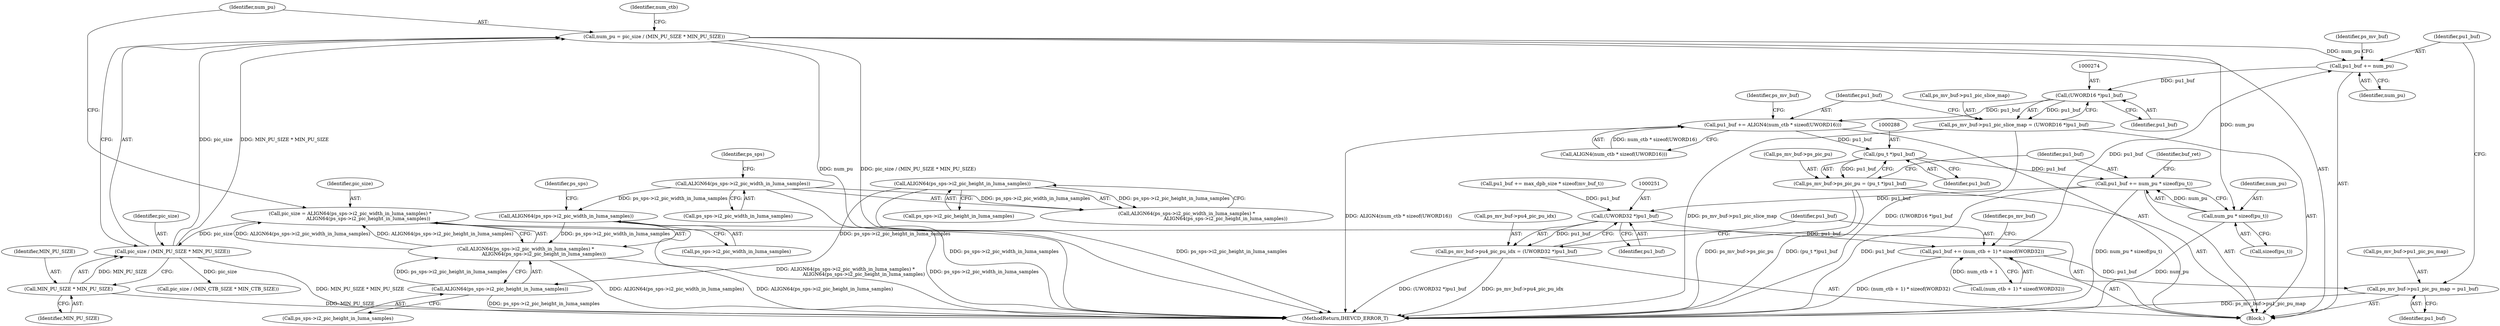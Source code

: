 digraph "0_Android_913d9e8d93d6b81bb8eac3fc2c1426651f5b259d_1@integer" {
"1000215" [label="(Call,num_pu = pic_size / (MIN_PU_SIZE * MIN_PU_SIZE))"];
"1000217" [label="(Call,pic_size / (MIN_PU_SIZE * MIN_PU_SIZE))"];
"1000204" [label="(Call,pic_size = ALIGN64(ps_sps->i2_pic_width_in_luma_samples) *\n                        ALIGN64(ps_sps->i2_pic_height_in_luma_samples))"];
"1000206" [label="(Call,ALIGN64(ps_sps->i2_pic_width_in_luma_samples) *\n                        ALIGN64(ps_sps->i2_pic_height_in_luma_samples))"];
"1000207" [label="(Call,ALIGN64(ps_sps->i2_pic_width_in_luma_samples))"];
"1000182" [label="(Call,ALIGN64(ps_sps->i2_pic_width_in_luma_samples))"];
"1000211" [label="(Call,ALIGN64(ps_sps->i2_pic_height_in_luma_samples))"];
"1000186" [label="(Call,ALIGN64(ps_sps->i2_pic_height_in_luma_samples))"];
"1000219" [label="(Call,MIN_PU_SIZE * MIN_PU_SIZE)"];
"1000266" [label="(Call,pu1_buf += num_pu)"];
"1000273" [label="(Call,(UWORD16 *)pu1_buf)"];
"1000269" [label="(Call,ps_mv_buf->pu1_pic_slice_map = (UWORD16 *)pu1_buf)"];
"1000276" [label="(Call,pu1_buf += ALIGN4(num_ctb * sizeof(UWORD16)))"];
"1000287" [label="(Call,(pu_t *)pu1_buf)"];
"1000283" [label="(Call,ps_mv_buf->ps_pic_pu = (pu_t *)pu1_buf)"];
"1000290" [label="(Call,pu1_buf += num_pu * sizeof(pu_t))"];
"1000250" [label="(Call,(UWORD32 *)pu1_buf)"];
"1000246" [label="(Call,ps_mv_buf->pu4_pic_pu_idx = (UWORD32 *)pu1_buf)"];
"1000253" [label="(Call,pu1_buf += (num_ctb + 1) * sizeof(WORD32))"];
"1000261" [label="(Call,ps_mv_buf->pu1_pic_pu_map = pu1_buf)"];
"1000292" [label="(Call,num_pu * sizeof(pu_t))"];
"1000204" [label="(Call,pic_size = ALIGN64(ps_sps->i2_pic_width_in_luma_samples) *\n                        ALIGN64(ps_sps->i2_pic_height_in_luma_samples))"];
"1000261" [label="(Call,ps_mv_buf->pu1_pic_pu_map = pu1_buf)"];
"1000283" [label="(Call,ps_mv_buf->ps_pic_pu = (pu_t *)pu1_buf)"];
"1000250" [label="(Call,(UWORD32 *)pu1_buf)"];
"1000252" [label="(Identifier,pu1_buf)"];
"1000289" [label="(Identifier,pu1_buf)"];
"1000265" [label="(Identifier,pu1_buf)"];
"1000211" [label="(Call,ALIGN64(ps_sps->i2_pic_height_in_luma_samples))"];
"1000253" [label="(Call,pu1_buf += (num_ctb + 1) * sizeof(WORD32))"];
"1000273" [label="(Call,(UWORD16 *)pu1_buf)"];
"1000291" [label="(Identifier,pu1_buf)"];
"1000268" [label="(Identifier,num_pu)"];
"1000219" [label="(Call,MIN_PU_SIZE * MIN_PU_SIZE)"];
"1000324" [label="(MethodReturn,IHEVCD_ERROR_T)"];
"1000213" [label="(Identifier,ps_sps)"];
"1000277" [label="(Identifier,pu1_buf)"];
"1000287" [label="(Call,(pu_t *)pu1_buf)"];
"1000294" [label="(Call,sizeof(pu_t))"];
"1000208" [label="(Call,ps_sps->i2_pic_width_in_luma_samples)"];
"1000224" [label="(Call,pic_size / (MIN_CTB_SIZE * MIN_CTB_SIZE))"];
"1000254" [label="(Identifier,pu1_buf)"];
"1000276" [label="(Call,pu1_buf += ALIGN4(num_ctb * sizeof(UWORD16)))"];
"1000269" [label="(Call,ps_mv_buf->pu1_pic_slice_map = (UWORD16 *)pu1_buf)"];
"1000212" [label="(Call,ps_sps->i2_pic_height_in_luma_samples)"];
"1000157" [label="(Call,pu1_buf += max_dpb_size * sizeof(mv_buf_t))"];
"1000223" [label="(Identifier,num_ctb)"];
"1000218" [label="(Identifier,pic_size)"];
"1000292" [label="(Call,num_pu * sizeof(pu_t))"];
"1000266" [label="(Call,pu1_buf += num_pu)"];
"1000216" [label="(Identifier,num_pu)"];
"1000182" [label="(Call,ALIGN64(ps_sps->i2_pic_width_in_luma_samples))"];
"1000275" [label="(Identifier,pu1_buf)"];
"1000270" [label="(Call,ps_mv_buf->pu1_pic_slice_map)"];
"1000284" [label="(Call,ps_mv_buf->ps_pic_pu)"];
"1000255" [label="(Call,(num_ctb + 1) * sizeof(WORD32))"];
"1000186" [label="(Call,ALIGN64(ps_sps->i2_pic_height_in_luma_samples))"];
"1000262" [label="(Call,ps_mv_buf->pu1_pic_pu_map)"];
"1000297" [label="(Identifier,buf_ret)"];
"1000293" [label="(Identifier,num_pu)"];
"1000188" [label="(Identifier,ps_sps)"];
"1000221" [label="(Identifier,MIN_PU_SIZE)"];
"1000187" [label="(Call,ps_sps->i2_pic_height_in_luma_samples)"];
"1000278" [label="(Call,ALIGN4(num_ctb * sizeof(UWORD16)))"];
"1000267" [label="(Identifier,pu1_buf)"];
"1000247" [label="(Call,ps_mv_buf->pu4_pic_pu_idx)"];
"1000183" [label="(Call,ps_sps->i2_pic_width_in_luma_samples)"];
"1000263" [label="(Identifier,ps_mv_buf)"];
"1000220" [label="(Identifier,MIN_PU_SIZE)"];
"1000199" [label="(Block,)"];
"1000271" [label="(Identifier,ps_mv_buf)"];
"1000246" [label="(Call,ps_mv_buf->pu4_pic_pu_idx = (UWORD32 *)pu1_buf)"];
"1000206" [label="(Call,ALIGN64(ps_sps->i2_pic_width_in_luma_samples) *\n                        ALIGN64(ps_sps->i2_pic_height_in_luma_samples))"];
"1000215" [label="(Call,num_pu = pic_size / (MIN_PU_SIZE * MIN_PU_SIZE))"];
"1000205" [label="(Identifier,pic_size)"];
"1000285" [label="(Identifier,ps_mv_buf)"];
"1000290" [label="(Call,pu1_buf += num_pu * sizeof(pu_t))"];
"1000181" [label="(Call,ALIGN64(ps_sps->i2_pic_width_in_luma_samples) *\n                                                   ALIGN64(ps_sps->i2_pic_height_in_luma_samples))"];
"1000207" [label="(Call,ALIGN64(ps_sps->i2_pic_width_in_luma_samples))"];
"1000217" [label="(Call,pic_size / (MIN_PU_SIZE * MIN_PU_SIZE))"];
"1000215" -> "1000199"  [label="AST: "];
"1000215" -> "1000217"  [label="CFG: "];
"1000216" -> "1000215"  [label="AST: "];
"1000217" -> "1000215"  [label="AST: "];
"1000223" -> "1000215"  [label="CFG: "];
"1000215" -> "1000324"  [label="DDG: num_pu"];
"1000215" -> "1000324"  [label="DDG: pic_size / (MIN_PU_SIZE * MIN_PU_SIZE)"];
"1000217" -> "1000215"  [label="DDG: pic_size"];
"1000217" -> "1000215"  [label="DDG: MIN_PU_SIZE * MIN_PU_SIZE"];
"1000215" -> "1000266"  [label="DDG: num_pu"];
"1000215" -> "1000292"  [label="DDG: num_pu"];
"1000217" -> "1000219"  [label="CFG: "];
"1000218" -> "1000217"  [label="AST: "];
"1000219" -> "1000217"  [label="AST: "];
"1000217" -> "1000324"  [label="DDG: MIN_PU_SIZE * MIN_PU_SIZE"];
"1000204" -> "1000217"  [label="DDG: pic_size"];
"1000219" -> "1000217"  [label="DDG: MIN_PU_SIZE"];
"1000217" -> "1000224"  [label="DDG: pic_size"];
"1000204" -> "1000199"  [label="AST: "];
"1000204" -> "1000206"  [label="CFG: "];
"1000205" -> "1000204"  [label="AST: "];
"1000206" -> "1000204"  [label="AST: "];
"1000216" -> "1000204"  [label="CFG: "];
"1000204" -> "1000324"  [label="DDG: ALIGN64(ps_sps->i2_pic_width_in_luma_samples) *\n                        ALIGN64(ps_sps->i2_pic_height_in_luma_samples)"];
"1000206" -> "1000204"  [label="DDG: ALIGN64(ps_sps->i2_pic_width_in_luma_samples)"];
"1000206" -> "1000204"  [label="DDG: ALIGN64(ps_sps->i2_pic_height_in_luma_samples)"];
"1000206" -> "1000211"  [label="CFG: "];
"1000207" -> "1000206"  [label="AST: "];
"1000211" -> "1000206"  [label="AST: "];
"1000206" -> "1000324"  [label="DDG: ALIGN64(ps_sps->i2_pic_width_in_luma_samples)"];
"1000206" -> "1000324"  [label="DDG: ALIGN64(ps_sps->i2_pic_height_in_luma_samples)"];
"1000207" -> "1000206"  [label="DDG: ps_sps->i2_pic_width_in_luma_samples"];
"1000211" -> "1000206"  [label="DDG: ps_sps->i2_pic_height_in_luma_samples"];
"1000207" -> "1000208"  [label="CFG: "];
"1000208" -> "1000207"  [label="AST: "];
"1000213" -> "1000207"  [label="CFG: "];
"1000207" -> "1000324"  [label="DDG: ps_sps->i2_pic_width_in_luma_samples"];
"1000182" -> "1000207"  [label="DDG: ps_sps->i2_pic_width_in_luma_samples"];
"1000182" -> "1000181"  [label="AST: "];
"1000182" -> "1000183"  [label="CFG: "];
"1000183" -> "1000182"  [label="AST: "];
"1000188" -> "1000182"  [label="CFG: "];
"1000182" -> "1000324"  [label="DDG: ps_sps->i2_pic_width_in_luma_samples"];
"1000182" -> "1000181"  [label="DDG: ps_sps->i2_pic_width_in_luma_samples"];
"1000211" -> "1000212"  [label="CFG: "];
"1000212" -> "1000211"  [label="AST: "];
"1000211" -> "1000324"  [label="DDG: ps_sps->i2_pic_height_in_luma_samples"];
"1000186" -> "1000211"  [label="DDG: ps_sps->i2_pic_height_in_luma_samples"];
"1000186" -> "1000181"  [label="AST: "];
"1000186" -> "1000187"  [label="CFG: "];
"1000187" -> "1000186"  [label="AST: "];
"1000181" -> "1000186"  [label="CFG: "];
"1000186" -> "1000324"  [label="DDG: ps_sps->i2_pic_height_in_luma_samples"];
"1000186" -> "1000181"  [label="DDG: ps_sps->i2_pic_height_in_luma_samples"];
"1000219" -> "1000221"  [label="CFG: "];
"1000220" -> "1000219"  [label="AST: "];
"1000221" -> "1000219"  [label="AST: "];
"1000219" -> "1000324"  [label="DDG: MIN_PU_SIZE"];
"1000266" -> "1000199"  [label="AST: "];
"1000266" -> "1000268"  [label="CFG: "];
"1000267" -> "1000266"  [label="AST: "];
"1000268" -> "1000266"  [label="AST: "];
"1000271" -> "1000266"  [label="CFG: "];
"1000253" -> "1000266"  [label="DDG: pu1_buf"];
"1000266" -> "1000273"  [label="DDG: pu1_buf"];
"1000273" -> "1000269"  [label="AST: "];
"1000273" -> "1000275"  [label="CFG: "];
"1000274" -> "1000273"  [label="AST: "];
"1000275" -> "1000273"  [label="AST: "];
"1000269" -> "1000273"  [label="CFG: "];
"1000273" -> "1000269"  [label="DDG: pu1_buf"];
"1000273" -> "1000276"  [label="DDG: pu1_buf"];
"1000269" -> "1000199"  [label="AST: "];
"1000270" -> "1000269"  [label="AST: "];
"1000277" -> "1000269"  [label="CFG: "];
"1000269" -> "1000324"  [label="DDG: (UWORD16 *)pu1_buf"];
"1000269" -> "1000324"  [label="DDG: ps_mv_buf->pu1_pic_slice_map"];
"1000276" -> "1000199"  [label="AST: "];
"1000276" -> "1000278"  [label="CFG: "];
"1000277" -> "1000276"  [label="AST: "];
"1000278" -> "1000276"  [label="AST: "];
"1000285" -> "1000276"  [label="CFG: "];
"1000276" -> "1000324"  [label="DDG: ALIGN4(num_ctb * sizeof(UWORD16))"];
"1000278" -> "1000276"  [label="DDG: num_ctb * sizeof(UWORD16)"];
"1000276" -> "1000287"  [label="DDG: pu1_buf"];
"1000287" -> "1000283"  [label="AST: "];
"1000287" -> "1000289"  [label="CFG: "];
"1000288" -> "1000287"  [label="AST: "];
"1000289" -> "1000287"  [label="AST: "];
"1000283" -> "1000287"  [label="CFG: "];
"1000287" -> "1000283"  [label="DDG: pu1_buf"];
"1000287" -> "1000290"  [label="DDG: pu1_buf"];
"1000283" -> "1000199"  [label="AST: "];
"1000284" -> "1000283"  [label="AST: "];
"1000291" -> "1000283"  [label="CFG: "];
"1000283" -> "1000324"  [label="DDG: ps_mv_buf->ps_pic_pu"];
"1000283" -> "1000324"  [label="DDG: (pu_t *)pu1_buf"];
"1000290" -> "1000199"  [label="AST: "];
"1000290" -> "1000292"  [label="CFG: "];
"1000291" -> "1000290"  [label="AST: "];
"1000292" -> "1000290"  [label="AST: "];
"1000297" -> "1000290"  [label="CFG: "];
"1000290" -> "1000324"  [label="DDG: pu1_buf"];
"1000290" -> "1000324"  [label="DDG: num_pu * sizeof(pu_t)"];
"1000290" -> "1000250"  [label="DDG: pu1_buf"];
"1000292" -> "1000290"  [label="DDG: num_pu"];
"1000250" -> "1000246"  [label="AST: "];
"1000250" -> "1000252"  [label="CFG: "];
"1000251" -> "1000250"  [label="AST: "];
"1000252" -> "1000250"  [label="AST: "];
"1000246" -> "1000250"  [label="CFG: "];
"1000250" -> "1000246"  [label="DDG: pu1_buf"];
"1000157" -> "1000250"  [label="DDG: pu1_buf"];
"1000250" -> "1000253"  [label="DDG: pu1_buf"];
"1000246" -> "1000199"  [label="AST: "];
"1000247" -> "1000246"  [label="AST: "];
"1000254" -> "1000246"  [label="CFG: "];
"1000246" -> "1000324"  [label="DDG: (UWORD32 *)pu1_buf"];
"1000246" -> "1000324"  [label="DDG: ps_mv_buf->pu4_pic_pu_idx"];
"1000253" -> "1000199"  [label="AST: "];
"1000253" -> "1000255"  [label="CFG: "];
"1000254" -> "1000253"  [label="AST: "];
"1000255" -> "1000253"  [label="AST: "];
"1000263" -> "1000253"  [label="CFG: "];
"1000253" -> "1000324"  [label="DDG: (num_ctb + 1) * sizeof(WORD32)"];
"1000255" -> "1000253"  [label="DDG: num_ctb + 1"];
"1000253" -> "1000261"  [label="DDG: pu1_buf"];
"1000261" -> "1000199"  [label="AST: "];
"1000261" -> "1000265"  [label="CFG: "];
"1000262" -> "1000261"  [label="AST: "];
"1000265" -> "1000261"  [label="AST: "];
"1000267" -> "1000261"  [label="CFG: "];
"1000261" -> "1000324"  [label="DDG: ps_mv_buf->pu1_pic_pu_map"];
"1000292" -> "1000294"  [label="CFG: "];
"1000293" -> "1000292"  [label="AST: "];
"1000294" -> "1000292"  [label="AST: "];
"1000292" -> "1000324"  [label="DDG: num_pu"];
}
